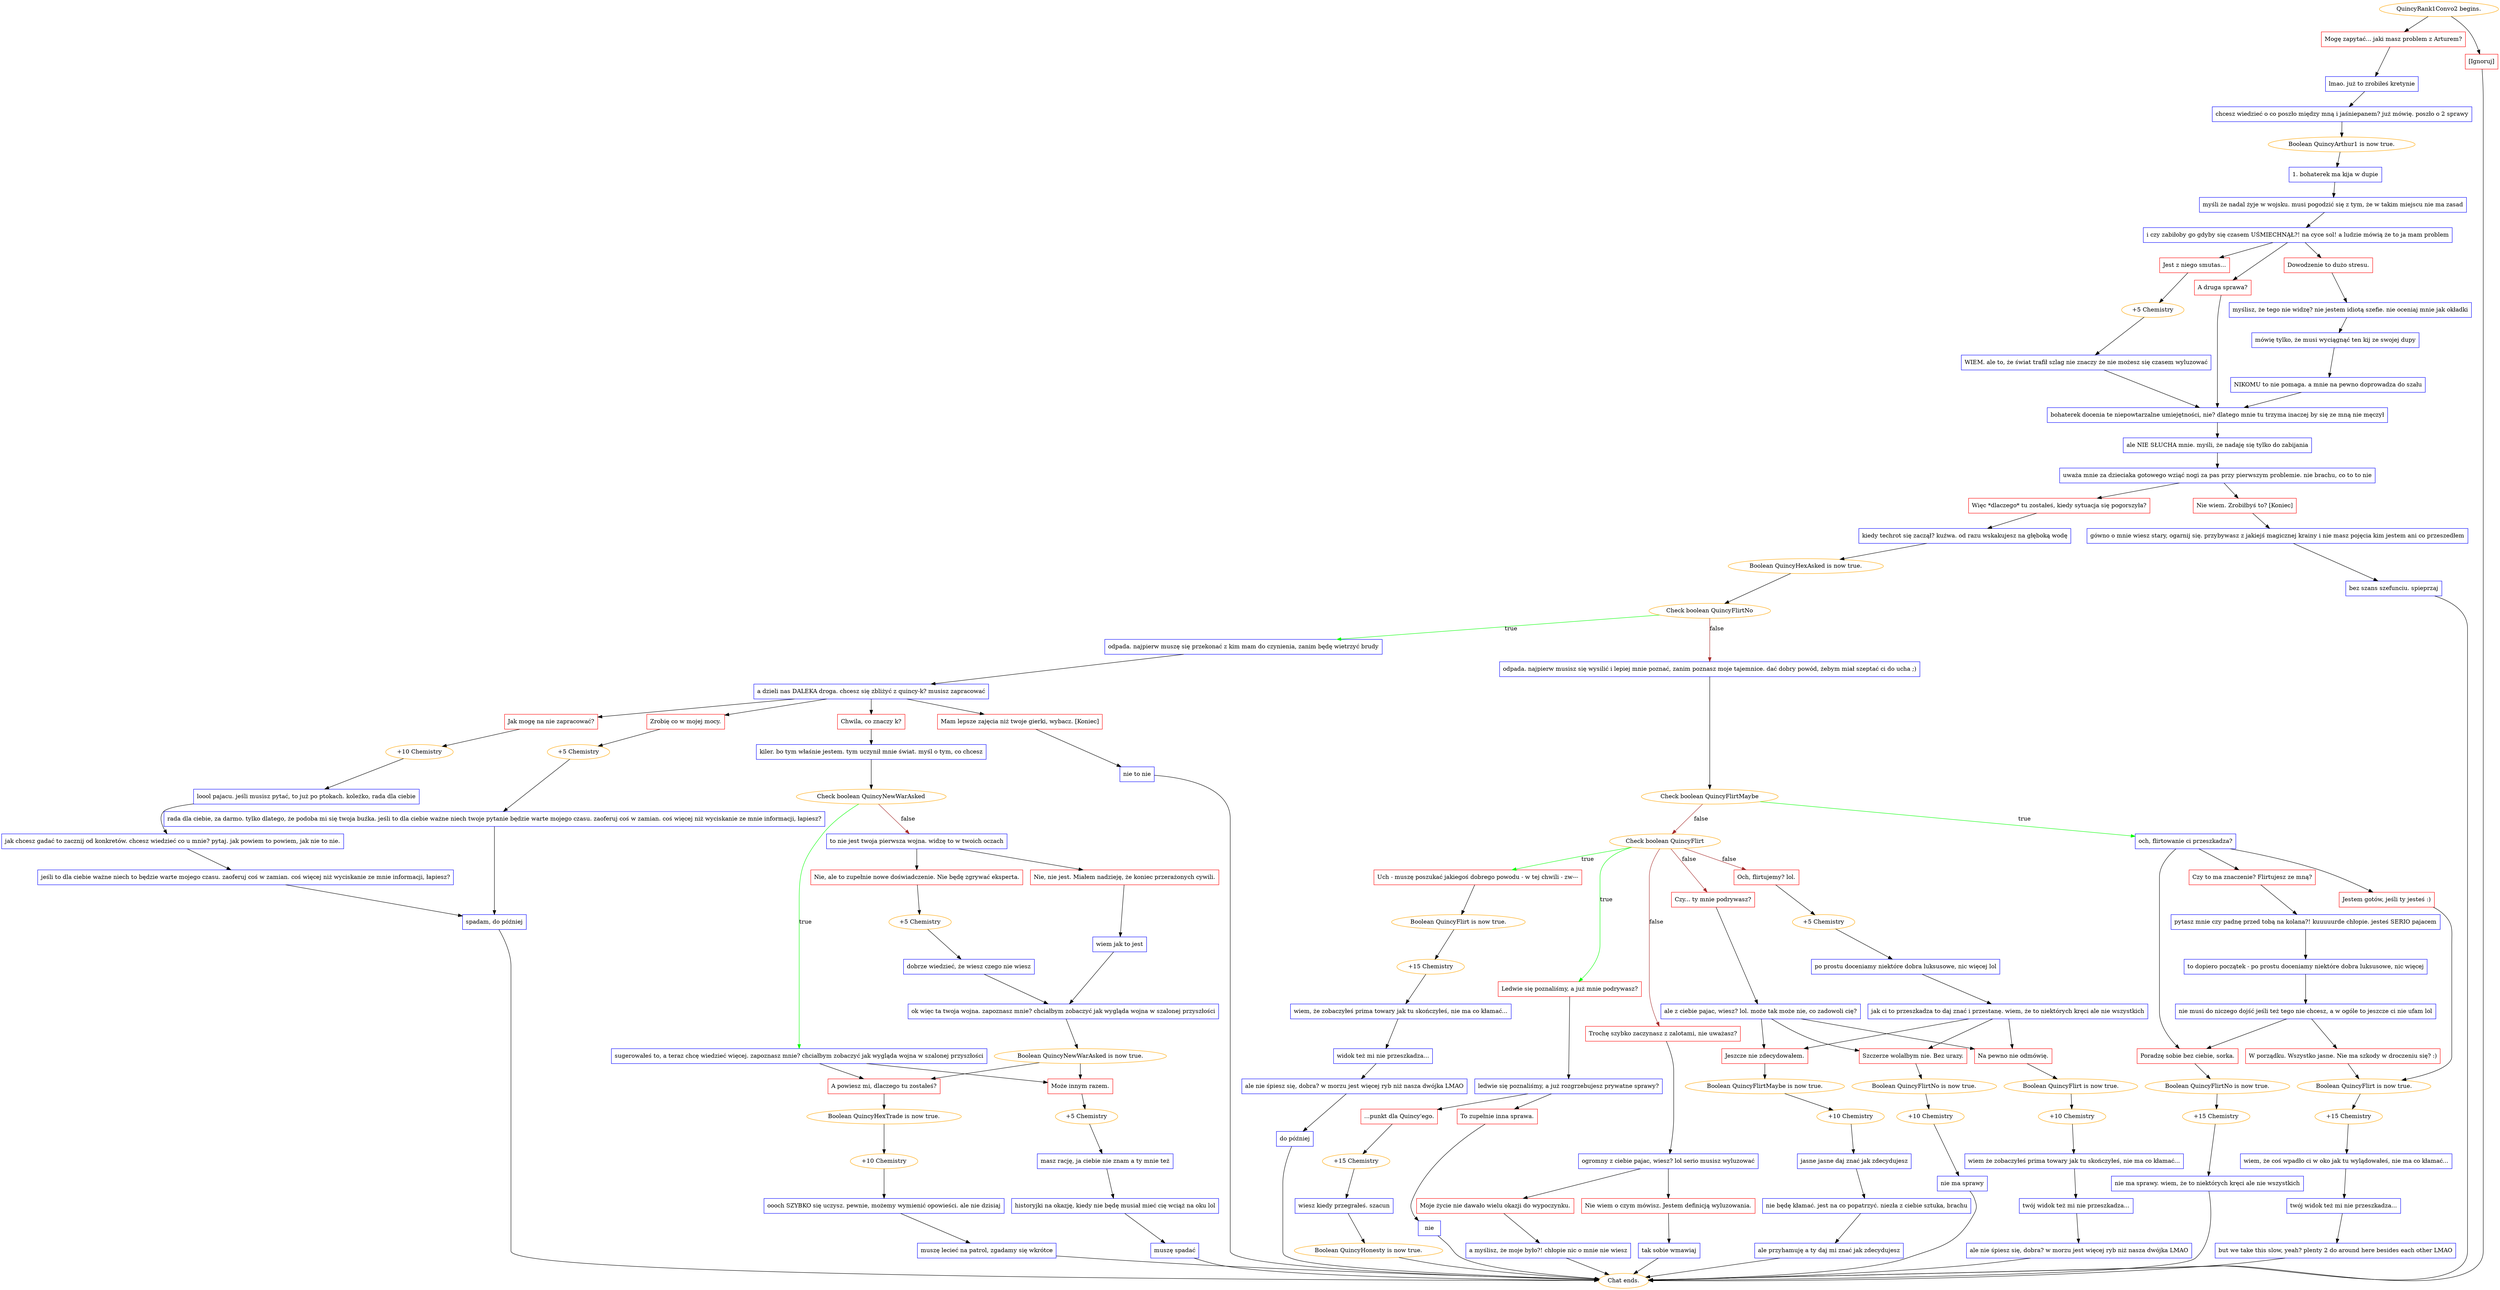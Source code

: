 digraph {
	"QuincyRank1Convo2 begins." [color=orange];
		"QuincyRank1Convo2 begins." -> j3854917743;
		"QuincyRank1Convo2 begins." -> j3747364732;
	j3854917743 [label="Mogę zapytać... jaki masz problem z Arturem?",shape=box,color=red];
		j3854917743 -> j2815400831;
	j3747364732 [label="[Ignoruj]",shape=box,color=red];
		j3747364732 -> "Chat ends.";
	j2815400831 [label="lmao. już to zrobiłeś kretynie",shape=box,color=blue];
		j2815400831 -> j214119813;
	"Chat ends." [color=orange];
	j214119813 [label="chcesz wiedzieć o co poszło między mną i jaśniepanem? już mówię. poszło o 2 sprawy",shape=box,color=blue];
		j214119813 -> j1394694684;
	j1394694684 [label="Boolean QuincyArthur1 is now true.",color=orange];
		j1394694684 -> j291396840;
	j291396840 [label="1. bohaterek ma kija w dupie",shape=box,color=blue];
		j291396840 -> j4138219409;
	j4138219409 [label="myśli że nadal żyje w wojsku. musi pogodzić się z tym, że w takim miejscu nie ma zasad",shape=box,color=blue];
		j4138219409 -> j2199976675;
	j2199976675 [label="i czy zabiłoby go gdyby się czasem UŚMIECHNĄŁ?! na cyce sol! a ludzie mówią że to ja mam problem",shape=box,color=blue];
		j2199976675 -> j469829684;
		j2199976675 -> j369071481;
		j2199976675 -> j3538688754;
	j469829684 [label="Dowodzenie to dużo stresu.",shape=box,color=red];
		j469829684 -> j3992875037;
	j369071481 [label="Jest z niego smutas...",shape=box,color=red];
		j369071481 -> j2613577478;
	j3538688754 [label="A druga sprawa?",shape=box,color=red];
		j3538688754 -> j2003830329;
	j3992875037 [label="myślisz, że tego nie widzę? nie jestem idiotą szefie. nie oceniaj mnie jak okładki",shape=box,color=blue];
		j3992875037 -> j1469626685;
	j2613577478 [label="+5 Chemistry",color=orange];
		j2613577478 -> j1735096991;
	j2003830329 [label="bohaterek docenia te niepowtarzalne umiejętności, nie? dlatego mnie tu trzyma inaczej by się ze mną nie męczył",shape=box,color=blue];
		j2003830329 -> j917127897;
	j1469626685 [label="mówię tylko, że musi wyciągnąć ten kij ze swojej dupy",shape=box,color=blue];
		j1469626685 -> j3681922644;
	j1735096991 [label="WIEM. ale to, że świat trafił szlag nie znaczy że nie możesz się czasem wyluzować",shape=box,color=blue];
		j1735096991 -> j2003830329;
	j917127897 [label="ale NIE SŁUCHA mnie. myśli, że nadaję się tylko do zabijania",shape=box,color=blue];
		j917127897 -> j969791539;
	j3681922644 [label="NIKOMU to nie pomaga. a mnie na pewno doprowadza do szału",shape=box,color=blue];
		j3681922644 -> j2003830329;
	j969791539 [label="uważa mnie za dzieciaka gotowego wziąć nogi za pas przy pierwszym problemie. nie brachu, co to to nie",shape=box,color=blue];
		j969791539 -> j3235726074;
		j969791539 -> j2600152288;
	j3235726074 [label="Więc *dlaczego* tu zostałeś, kiedy sytuacja się pogorszyła?",shape=box,color=red];
		j3235726074 -> j1371724004;
	j2600152288 [label="Nie wiem. Zrobiłbyś to? [Koniec]",shape=box,color=red];
		j2600152288 -> j3266625382;
	j1371724004 [label="kiedy techrot się zaczął? kuźwa. od razu wskakujesz na głęboką wodę",shape=box,color=blue];
		j1371724004 -> j1401596010;
	j3266625382 [label="gówno o mnie wiesz stary, ogarnij się. przybywasz z jakiejś magicznej krainy i nie masz pojęcia kim jestem ani co przeszedłem",shape=box,color=blue];
		j3266625382 -> j2167609192;
	j1401596010 [label="Boolean QuincyHexAsked is now true.",color=orange];
		j1401596010 -> j2047830210;
	j2167609192 [label="bez szans szefunciu. spieprzaj",shape=box,color=blue];
		j2167609192 -> "Chat ends.";
	j2047830210 [label="Check boolean QuincyFlirtNo",color=orange];
		j2047830210 -> j3994396341 [label=true,color=green];
		j2047830210 -> j3821637187 [label=false,color=brown];
	j3994396341 [label="odpada. najpierw muszę się przekonać z kim mam do czynienia, zanim będę wietrzyć brudy",shape=box,color=blue];
		j3994396341 -> j800647231;
	j3821637187 [label="odpada. najpierw musisz się wysilić i lepiej mnie poznać, zanim poznasz moje tajemnice. dać dobry powód, żebym miał szeptać ci do ucha ;)",shape=box,color=blue];
		j3821637187 -> j312864714;
	j800647231 [label="a dzieli nas DALEKA droga. chcesz się zbliżyć z quincy-k? musisz zapracować",shape=box,color=blue];
		j800647231 -> j227386536;
		j800647231 -> j3128583323;
		j800647231 -> j1280293982;
		j800647231 -> j1969319065;
	j312864714 [label="Check boolean QuincyFlirtMaybe",color=orange];
		j312864714 -> j4201888293 [label=true,color=green];
		j312864714 -> j1749849566 [label=false,color=brown];
	j227386536 [label="Zrobię co w mojej mocy.",shape=box,color=red];
		j227386536 -> j3620794614;
	j3128583323 [label="Jak mogę na nie zapracować?",shape=box,color=red];
		j3128583323 -> j3818954604;
	j1280293982 [label="Chwila, co znaczy k?",shape=box,color=red];
		j1280293982 -> j165066612;
	j1969319065 [label="Mam lepsze zajęcia niż twoje gierki, wybacz. [Koniec]",shape=box,color=red];
		j1969319065 -> j569064413;
	j4201888293 [label="och, flirtowanie ci przeszkadza?",shape=box,color=blue];
		j4201888293 -> j2386241350;
		j4201888293 -> j3459653594;
		j4201888293 -> j544443012;
	j1749849566 [label="Check boolean QuincyFlirt",color=orange];
		j1749849566 -> j75693552 [label=true,color=green];
		j1749849566 -> j4075169575 [label=true,color=green];
		j1749849566 -> j1637837935 [label=false,color=brown];
		j1749849566 -> j1390579813 [label=false,color=brown];
		j1749849566 -> j583627339 [label=false,color=brown];
	j3620794614 [label="+5 Chemistry",color=orange];
		j3620794614 -> j3659999499;
	j3818954604 [label="+10 Chemistry",color=orange];
		j3818954604 -> j2318867669;
	j165066612 [label="kiler. bo tym właśnie jestem. tym uczynił mnie świat. myśl o tym, co chcesz",shape=box,color=blue];
		j165066612 -> j1301339131;
	j569064413 [label="nie to nie",shape=box,color=blue];
		j569064413 -> "Chat ends.";
	j2386241350 [label="Czy to ma znaczenie? Flirtujesz ze mną?",shape=box,color=red];
		j2386241350 -> j3538096891;
	j3459653594 [label="Jestem gotów, jeśli ty jesteś :)",shape=box,color=red];
		j3459653594 -> j2649842364;
	j544443012 [label="Poradzę sobie bez ciebie, sorka.",shape=box,color=red];
		j544443012 -> j2676905144;
	j75693552 [label="Uch - muszę poszukać jakiegoś dobrego powodu - w tej chwili - zw---",shape=box,color=red];
		j75693552 -> j1374300906;
	j4075169575 [label="Ledwie się poznaliśmy, a już mnie podrywasz?",shape=box,color=red];
		j4075169575 -> j2230844275;
	j1637837935 [label="Trochę szybko zaczynasz z zalotami, nie uważasz?",shape=box,color=red];
		j1637837935 -> j748608022;
	j1390579813 [label="Czy... ty mnie podrywasz?",shape=box,color=red];
		j1390579813 -> j4167608467;
	j583627339 [label="Och, flirtujemy? lol.",shape=box,color=red];
		j583627339 -> j1725983506;
	j3659999499 [label="rada dla ciebie, za darmo. tylko dlatego, że podoba mi się twoja buźka. jeśli to dla ciebie ważne niech twoje pytanie będzie warte mojego czasu. zaoferuj coś w zamian. coś więcej niż wyciskanie ze mnie informacji, łapiesz?",shape=box,color=blue];
		j3659999499 -> j3321996447;
	j2318867669 [label="loool pajacu. jeśli musisz pytać, to już po ptokach. koleżko, rada dla ciebie",shape=box,color=blue];
		j2318867669 -> j3873240313;
	j1301339131 [label="Check boolean QuincyNewWarAsked",color=orange];
		j1301339131 -> j2897401612 [label=true,color=green];
		j1301339131 -> j1757506750 [label=false,color=brown];
	j3538096891 [label="pytasz mnie czy padnę przed tobą na kolana?! kuuuuurde chłopie. jesteś SERIO pajacem",shape=box,color=blue];
		j3538096891 -> j545078121;
	j2649842364 [label="Boolean QuincyFlirt is now true.",color=orange];
		j2649842364 -> j1899654531;
	j2676905144 [label="Boolean QuincyFlirtNo is now true.",color=orange];
		j2676905144 -> j1182677350;
	j1374300906 [label="Boolean QuincyFlirt is now true.",color=orange];
		j1374300906 -> j1915338513;
	j2230844275 [label="ledwie się poznaliśmy, a już rozgrzebujesz prywatne sprawy?",shape=box,color=blue];
		j2230844275 -> j2810339135;
		j2230844275 -> j973162275;
	j748608022 [label="ogromny z ciebie pajac, wiesz? lol serio musisz wyluzować",shape=box,color=blue];
		j748608022 -> j4075175859;
		j748608022 -> j4076633074;
	j4167608467 [label="ale z ciebie pajac, wiesz? lol. może tak może nie, co zadowoli cię?",shape=box,color=blue];
		j4167608467 -> j121669002;
		j4167608467 -> j274769282;
		j4167608467 -> j3748019105;
	j1725983506 [label="+5 Chemistry",color=orange];
		j1725983506 -> j225438204;
	j3321996447 [label="spadam, do później",shape=box,color=blue];
		j3321996447 -> "Chat ends.";
	j3873240313 [label="jak chcesz gadać to zacznij od konkretów. chcesz wiedzieć co u mnie? pytaj. jak powiem to powiem, jak nie to nie.",shape=box,color=blue];
		j3873240313 -> j3413346648;
	j2897401612 [label="sugerowałeś to, a teraz chcę wiedzieć więcej. zapoznasz mnie? chciałbym zobaczyć jak wygląda wojna w szalonej przyszłości",shape=box,color=blue];
		j2897401612 -> j277449642;
		j2897401612 -> j3242877479;
	j1757506750 [label="to nie jest twoja pierwsza wojna. widzę to w twoich oczach",shape=box,color=blue];
		j1757506750 -> j393005336;
		j1757506750 -> j770529966;
	j545078121 [label="to dopiero początek - po prostu doceniamy niektóre dobra luksusowe, nic więcej",shape=box,color=blue];
		j545078121 -> j1549089688;
	j1899654531 [label="+15 Chemistry",color=orange];
		j1899654531 -> j1660063516;
	j1182677350 [label="+15 Chemistry",color=orange];
		j1182677350 -> j1895411002;
	j1915338513 [label="+15 Chemistry",color=orange];
		j1915338513 -> j3949776697;
	j2810339135 [label="...punkt dla Quincy'ego.",shape=box,color=red];
		j2810339135 -> j412922391;
	j973162275 [label="To zupełnie inna sprawa.",shape=box,color=red];
		j973162275 -> j3827593606;
	j4075175859 [label="Moje życie nie dawało wielu okazji do wypoczynku.",shape=box,color=red];
		j4075175859 -> j2556324544;
	j4076633074 [label="Nie wiem o czym mówisz. Jestem definicją wyluzowania.",shape=box,color=red];
		j4076633074 -> j2352176559;
	j121669002 [label="Na pewno nie odmówię.",shape=box,color=red];
		j121669002 -> j1079147039;
	j274769282 [label="Jeszcze nie zdecydowałem.",shape=box,color=red];
		j274769282 -> j3650474479;
	j3748019105 [label="Szczerze wolałbym nie. Bez urazy.",shape=box,color=red];
		j3748019105 -> j2608506396;
	j225438204 [label="po prostu doceniamy niektóre dobra luksusowe, nic więcej lol",shape=box,color=blue];
		j225438204 -> j343577316;
	j3413346648 [label="jeśli to dla ciebie ważne niech to będzie warte mojego czasu. zaoferuj coś w zamian. coś więcej niż wyciskanie ze mnie informacji, łapiesz?",shape=box,color=blue];
		j3413346648 -> j3321996447;
	j277449642 [label="A powiesz mi, dlaczego tu zostałeś?",shape=box,color=red];
		j277449642 -> j717628344;
	j3242877479 [label="Może innym razem.",shape=box,color=red];
		j3242877479 -> j2086227327;
	j393005336 [label="Nie, nie jest. Miałem nadzieję, że koniec przerażonych cywili.",shape=box,color=red];
		j393005336 -> j3123144407;
	j770529966 [label="Nie, ale to zupełnie nowe doświadczenie. Nie będę zgrywać eksperta.",shape=box,color=red];
		j770529966 -> j697513053;
	j1549089688 [label="nie musi do niczego dojść jeśli też tego nie chcesz, a w ogóle to jeszcze ci nie ufam lol",shape=box,color=blue];
		j1549089688 -> j909152520;
		j1549089688 -> j544443012;
	j1660063516 [label="wiem, że coś wpadło ci w oko jak tu wylądowałeś, nie ma co kłamać...",shape=box,color=blue];
		j1660063516 -> j3510986584;
	j1895411002 [label="nie ma sprawy. wiem, że to niektórych kręci ale nie wszystkich",shape=box,color=blue];
		j1895411002 -> "Chat ends.";
	j3949776697 [label="wiem, że zobaczyłeś prima towary jak tu skończyłeś, nie ma co kłamać...",shape=box,color=blue];
		j3949776697 -> j3565140341;
	j412922391 [label="+15 Chemistry",color=orange];
		j412922391 -> j2104387115;
	j3827593606 [label="nie",shape=box,color=blue];
		j3827593606 -> "Chat ends.";
	j2556324544 [label="a myślisz, że moje było?! chłopie nic o mnie nie wiesz",shape=box,color=blue];
		j2556324544 -> "Chat ends.";
	j2352176559 [label="tak sobie wmawiaj",shape=box,color=blue];
		j2352176559 -> "Chat ends.";
	j1079147039 [label="Boolean QuincyFlirt is now true.",color=orange];
		j1079147039 -> j694966570;
	j3650474479 [label="Boolean QuincyFlirtMaybe is now true.",color=orange];
		j3650474479 -> j2982540321;
	j2608506396 [label="Boolean QuincyFlirtNo is now true.",color=orange];
		j2608506396 -> j774463822;
	j343577316 [label="jak ci to przeszkadza to daj znać i przestanę. wiem, że to niektórych kręci ale nie wszystkich",shape=box,color=blue];
		j343577316 -> j121669002;
		j343577316 -> j274769282;
		j343577316 -> j3748019105;
	j717628344 [label="Boolean QuincyHexTrade is now true.",color=orange];
		j717628344 -> j526283450;
	j2086227327 [label="+5 Chemistry",color=orange];
		j2086227327 -> j1588068693;
	j3123144407 [label="wiem jak to jest",shape=box,color=blue];
		j3123144407 -> j170824876;
	j697513053 [label="+5 Chemistry",color=orange];
		j697513053 -> j687128112;
	j909152520 [label="W porządku. Wszystko jasne. Nie ma szkody w droczeniu się? :)",shape=box,color=red];
		j909152520 -> j2649842364;
	j3510986584 [label="twój widok też mi nie przeszkadza...",shape=box,color=blue];
		j3510986584 -> j2475365240;
	j3565140341 [label="widok też mi nie przeszkadza...",shape=box,color=blue];
		j3565140341 -> j2931183751;
	j2104387115 [label="wiesz kiedy przegrałeś. szacun",shape=box,color=blue];
		j2104387115 -> j4153838995;
	j694966570 [label="+10 Chemistry",color=orange];
		j694966570 -> j2817679365;
	j2982540321 [label="+10 Chemistry",color=orange];
		j2982540321 -> j4115054706;
	j774463822 [label="+10 Chemistry",color=orange];
		j774463822 -> j478248082;
	j526283450 [label="+10 Chemistry",color=orange];
		j526283450 -> j2577255455;
	j1588068693 [label="masz rację, ja ciebie nie znam a ty mnie też",shape=box,color=blue];
		j1588068693 -> j1915176822;
	j170824876 [label="ok więc ta twoja wojna. zapoznasz mnie? chciałbym zobaczyć jak wygląda wojna w szalonej przyszłości",shape=box,color=blue];
		j170824876 -> j661393063;
	j687128112 [label="dobrze wiedzieć, że wiesz czego nie wiesz",shape=box,color=blue];
		j687128112 -> j170824876;
	j2475365240 [label="but we take this slow, yeah? plenty 2 do around here besides each other LMAO",shape=box,color=blue];
		j2475365240 -> "Chat ends.";
	j2931183751 [label="ale nie śpiesz się, dobra? w morzu jest więcej ryb niż nasza dwójka LMAO",shape=box,color=blue];
		j2931183751 -> j1405995419;
	j4153838995 [label="Boolean QuincyHonesty is now true.",color=orange];
		j4153838995 -> "Chat ends.";
	j2817679365 [label="wiem że zobaczyłeś prima towary jak tu skończyłeś, nie ma co kłamać...",shape=box,color=blue];
		j2817679365 -> j430189195;
	j4115054706 [label="jasne jasne daj znać jak zdecydujesz",shape=box,color=blue];
		j4115054706 -> j2794178928;
	j478248082 [label="nie ma sprawy",shape=box,color=blue];
		j478248082 -> "Chat ends.";
	j2577255455 [label="oooch SZYBKO się uczysz. pewnie, możemy wymienić opowieści. ale nie dzisiaj",shape=box,color=blue];
		j2577255455 -> j340651940;
	j1915176822 [label="historyjki na okazję, kiedy nie będę musiał mieć cię wciąż na oku lol",shape=box,color=blue];
		j1915176822 -> j2597547919;
	j661393063 [label="Boolean QuincyNewWarAsked is now true.",color=orange];
		j661393063 -> j277449642;
		j661393063 -> j3242877479;
	j1405995419 [label="do później",shape=box,color=blue];
		j1405995419 -> "Chat ends.";
	j430189195 [label="twój widok też mi nie przeszkadza...",shape=box,color=blue];
		j430189195 -> j2361631871;
	j2794178928 [label="nie będę kłamać. jest na co popatrzyć. niezła z ciebie sztuka, brachu",shape=box,color=blue];
		j2794178928 -> j2359911661;
	j340651940 [label="muszę lecieć na patrol, zgadamy się wkrótce",shape=box,color=blue];
		j340651940 -> "Chat ends.";
	j2597547919 [label="muszę spadać",shape=box,color=blue];
		j2597547919 -> "Chat ends.";
	j2361631871 [label="ale nie śpiesz się, dobra? w morzu jest więcej ryb niż nasza dwójka LMAO",shape=box,color=blue];
		j2361631871 -> "Chat ends.";
	j2359911661 [label="ale przyhamuję a ty daj mi znać jak zdecydujesz",shape=box,color=blue];
		j2359911661 -> "Chat ends.";
}